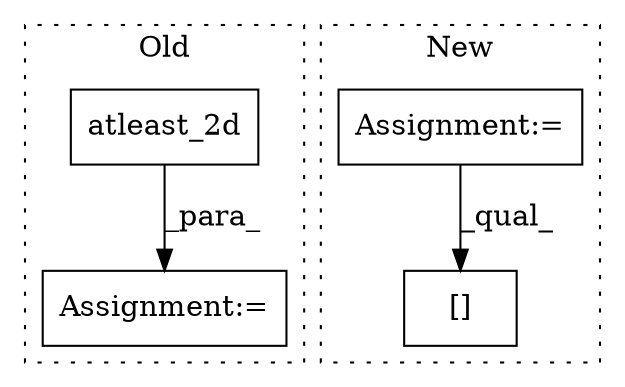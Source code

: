digraph G {
subgraph cluster0 {
1 [label="atleast_2d" a="32" s="2553,2568" l="11,1" shape="box"];
4 [label="Assignment:=" a="7" s="2546" l="1" shape="box"];
label = "Old";
style="dotted";
}
subgraph cluster1 {
2 [label="[]" a="2" s="2947,2959" l="8,1" shape="box"];
3 [label="Assignment:=" a="7" s="2768" l="1" shape="box"];
label = "New";
style="dotted";
}
1 -> 4 [label="_para_"];
3 -> 2 [label="_qual_"];
}